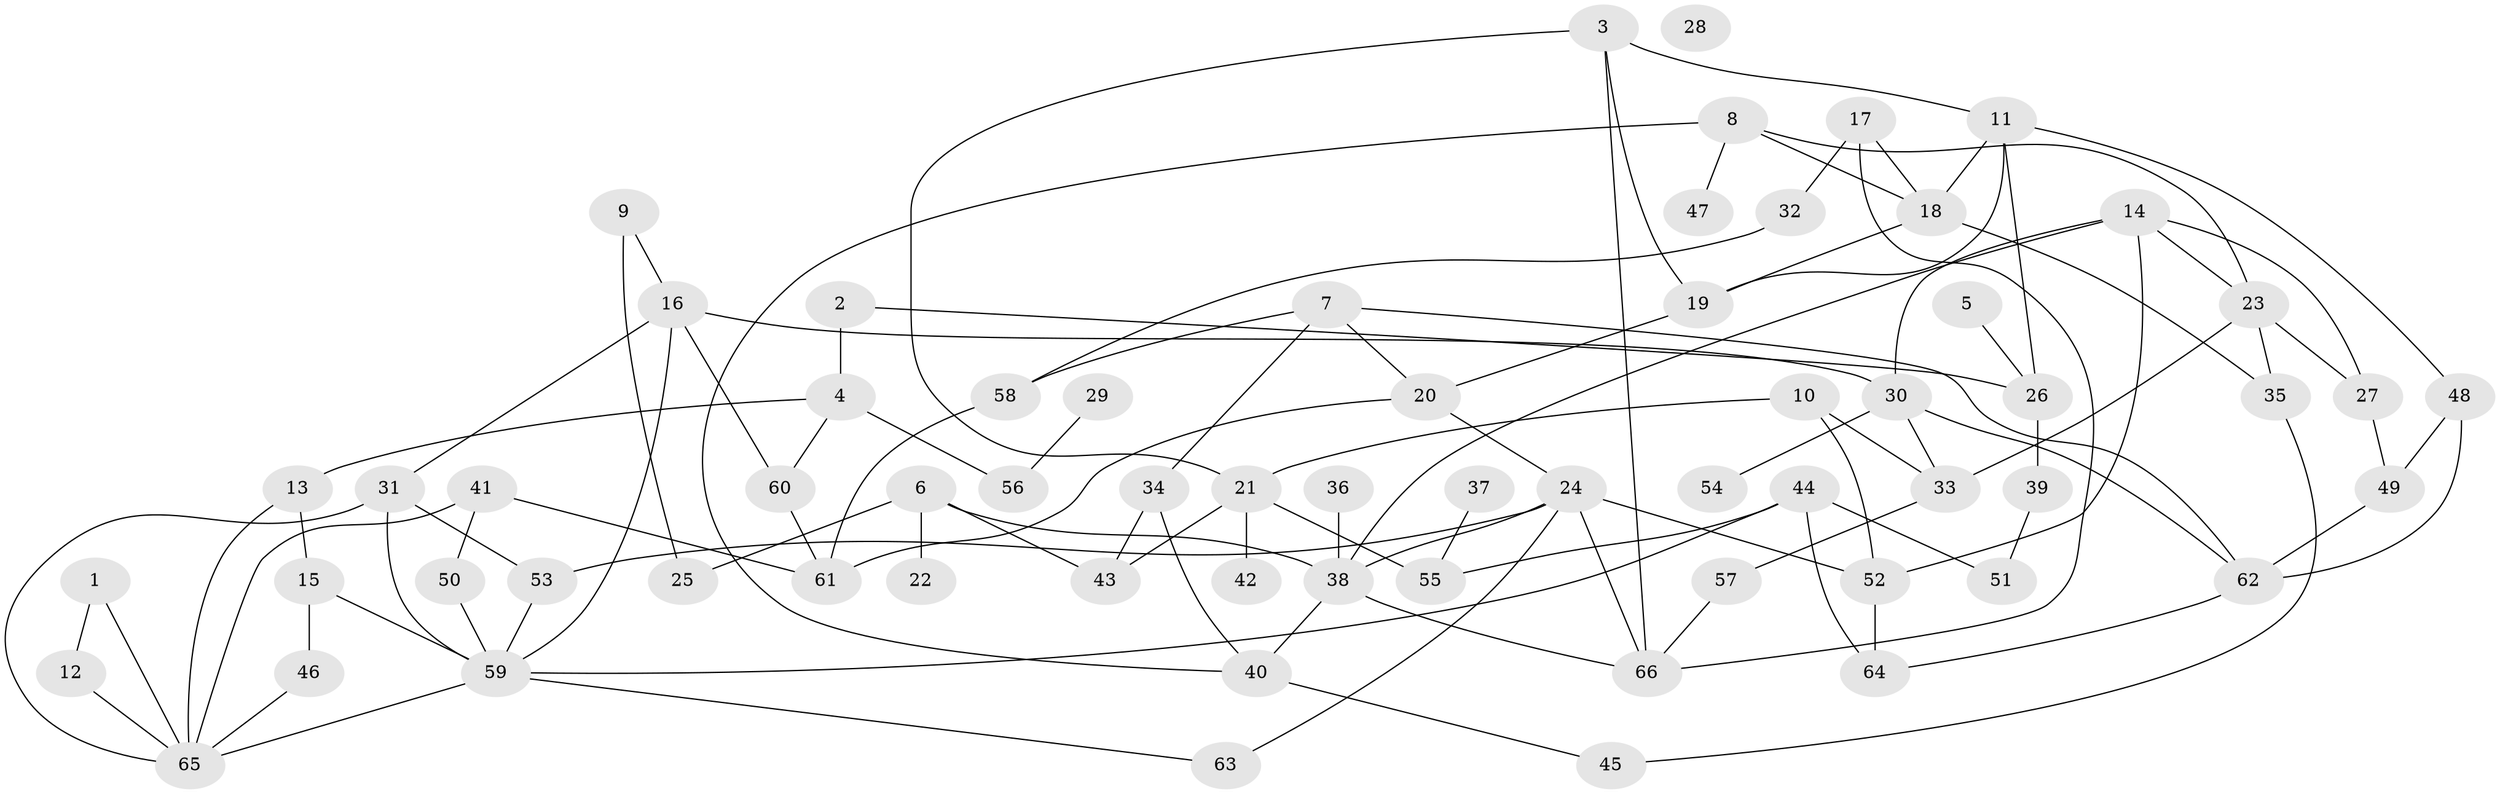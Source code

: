 // coarse degree distribution, {1: 0.1794871794871795, 4: 0.10256410256410256, 8: 0.05128205128205128, 3: 0.1794871794871795, 5: 0.10256410256410256, 6: 0.07692307692307693, 2: 0.20512820512820512, 7: 0.02564102564102564, 13: 0.02564102564102564, 0: 0.02564102564102564, 10: 0.02564102564102564}
// Generated by graph-tools (version 1.1) at 2025/16/03/04/25 18:16:45]
// undirected, 66 vertices, 106 edges
graph export_dot {
graph [start="1"]
  node [color=gray90,style=filled];
  1;
  2;
  3;
  4;
  5;
  6;
  7;
  8;
  9;
  10;
  11;
  12;
  13;
  14;
  15;
  16;
  17;
  18;
  19;
  20;
  21;
  22;
  23;
  24;
  25;
  26;
  27;
  28;
  29;
  30;
  31;
  32;
  33;
  34;
  35;
  36;
  37;
  38;
  39;
  40;
  41;
  42;
  43;
  44;
  45;
  46;
  47;
  48;
  49;
  50;
  51;
  52;
  53;
  54;
  55;
  56;
  57;
  58;
  59;
  60;
  61;
  62;
  63;
  64;
  65;
  66;
  1 -- 12;
  1 -- 65;
  2 -- 4;
  2 -- 26;
  3 -- 11;
  3 -- 19;
  3 -- 21;
  3 -- 66;
  4 -- 13;
  4 -- 56;
  4 -- 60;
  5 -- 26;
  6 -- 22;
  6 -- 25;
  6 -- 38;
  6 -- 43;
  7 -- 20;
  7 -- 34;
  7 -- 58;
  7 -- 62;
  8 -- 18;
  8 -- 23;
  8 -- 40;
  8 -- 47;
  9 -- 16;
  9 -- 25;
  10 -- 21;
  10 -- 33;
  10 -- 52;
  11 -- 18;
  11 -- 19;
  11 -- 26;
  11 -- 48;
  12 -- 65;
  13 -- 15;
  13 -- 65;
  14 -- 23;
  14 -- 27;
  14 -- 30;
  14 -- 38;
  14 -- 52;
  15 -- 46;
  15 -- 59;
  16 -- 30;
  16 -- 31;
  16 -- 59;
  16 -- 60;
  17 -- 18;
  17 -- 32;
  17 -- 66;
  18 -- 19;
  18 -- 35;
  19 -- 20;
  20 -- 24;
  20 -- 61;
  21 -- 42;
  21 -- 43;
  21 -- 55;
  23 -- 27;
  23 -- 33;
  23 -- 35;
  24 -- 38;
  24 -- 52;
  24 -- 53;
  24 -- 63;
  24 -- 66;
  26 -- 39;
  27 -- 49;
  29 -- 56;
  30 -- 33;
  30 -- 54;
  30 -- 62;
  31 -- 53;
  31 -- 59;
  31 -- 65;
  32 -- 58;
  33 -- 57;
  34 -- 40;
  34 -- 43;
  35 -- 45;
  36 -- 38;
  37 -- 55;
  38 -- 40;
  38 -- 66;
  39 -- 51;
  40 -- 45;
  41 -- 50;
  41 -- 61;
  41 -- 65;
  44 -- 51;
  44 -- 55;
  44 -- 59;
  44 -- 64;
  46 -- 65;
  48 -- 49;
  48 -- 62;
  49 -- 62;
  50 -- 59;
  52 -- 64;
  53 -- 59;
  57 -- 66;
  58 -- 61;
  59 -- 63;
  59 -- 65;
  60 -- 61;
  62 -- 64;
}
